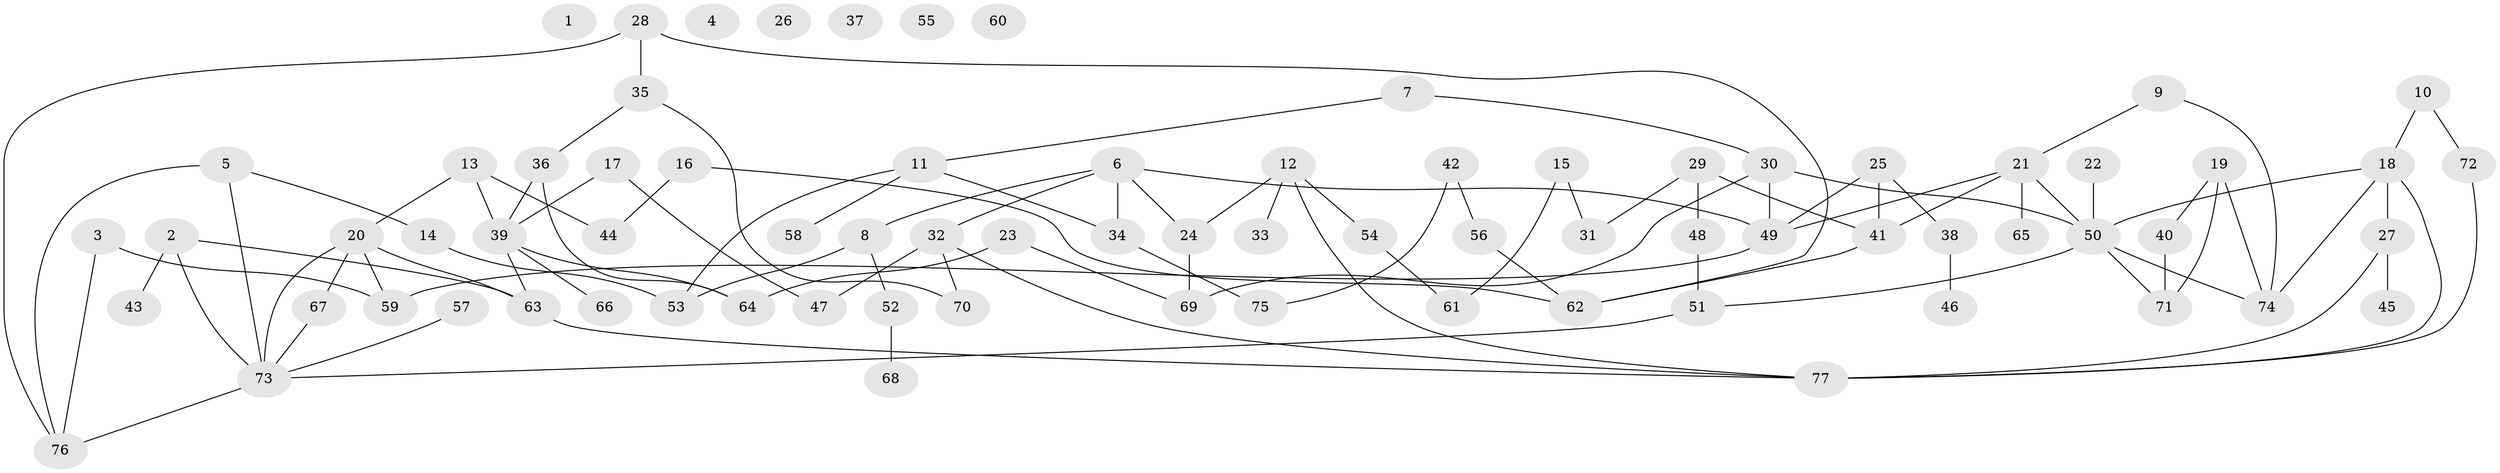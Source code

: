 // coarse degree distribution, {0: 0.13043478260869565, 7: 0.021739130434782608, 5: 0.08695652173913043, 3: 0.1956521739130435, 11: 0.021739130434782608, 6: 0.043478260869565216, 8: 0.021739130434782608, 2: 0.2608695652173913, 4: 0.06521739130434782, 1: 0.15217391304347827}
// Generated by graph-tools (version 1.1) at 2025/16/03/04/25 18:16:31]
// undirected, 77 vertices, 101 edges
graph export_dot {
graph [start="1"]
  node [color=gray90,style=filled];
  1;
  2;
  3;
  4;
  5;
  6;
  7;
  8;
  9;
  10;
  11;
  12;
  13;
  14;
  15;
  16;
  17;
  18;
  19;
  20;
  21;
  22;
  23;
  24;
  25;
  26;
  27;
  28;
  29;
  30;
  31;
  32;
  33;
  34;
  35;
  36;
  37;
  38;
  39;
  40;
  41;
  42;
  43;
  44;
  45;
  46;
  47;
  48;
  49;
  50;
  51;
  52;
  53;
  54;
  55;
  56;
  57;
  58;
  59;
  60;
  61;
  62;
  63;
  64;
  65;
  66;
  67;
  68;
  69;
  70;
  71;
  72;
  73;
  74;
  75;
  76;
  77;
  2 -- 43;
  2 -- 63;
  2 -- 73;
  3 -- 59;
  3 -- 76;
  5 -- 14;
  5 -- 73;
  5 -- 76;
  6 -- 8;
  6 -- 24;
  6 -- 32;
  6 -- 34;
  6 -- 49;
  7 -- 11;
  7 -- 30;
  8 -- 52;
  8 -- 53;
  9 -- 21;
  9 -- 74;
  10 -- 18;
  10 -- 72;
  11 -- 34;
  11 -- 53;
  11 -- 58;
  12 -- 24;
  12 -- 33;
  12 -- 54;
  12 -- 77;
  13 -- 20;
  13 -- 39;
  13 -- 44;
  14 -- 53;
  15 -- 31;
  15 -- 61;
  16 -- 44;
  16 -- 62;
  17 -- 39;
  17 -- 47;
  18 -- 27;
  18 -- 50;
  18 -- 74;
  18 -- 77;
  19 -- 40;
  19 -- 71;
  19 -- 74;
  20 -- 59;
  20 -- 63;
  20 -- 67;
  20 -- 73;
  21 -- 41;
  21 -- 49;
  21 -- 50;
  21 -- 65;
  22 -- 50;
  23 -- 64;
  23 -- 69;
  24 -- 69;
  25 -- 38;
  25 -- 41;
  25 -- 49;
  27 -- 45;
  27 -- 77;
  28 -- 35;
  28 -- 62;
  28 -- 76;
  29 -- 31;
  29 -- 41;
  29 -- 48;
  30 -- 49;
  30 -- 50;
  30 -- 69;
  32 -- 47;
  32 -- 70;
  32 -- 77;
  34 -- 75;
  35 -- 36;
  35 -- 70;
  36 -- 39;
  36 -- 64;
  38 -- 46;
  39 -- 63;
  39 -- 64;
  39 -- 66;
  40 -- 71;
  41 -- 62;
  42 -- 56;
  42 -- 75;
  48 -- 51;
  49 -- 59;
  50 -- 51;
  50 -- 71;
  50 -- 74;
  51 -- 73;
  52 -- 68;
  54 -- 61;
  56 -- 62;
  57 -- 73;
  63 -- 77;
  67 -- 73;
  72 -- 77;
  73 -- 76;
}
